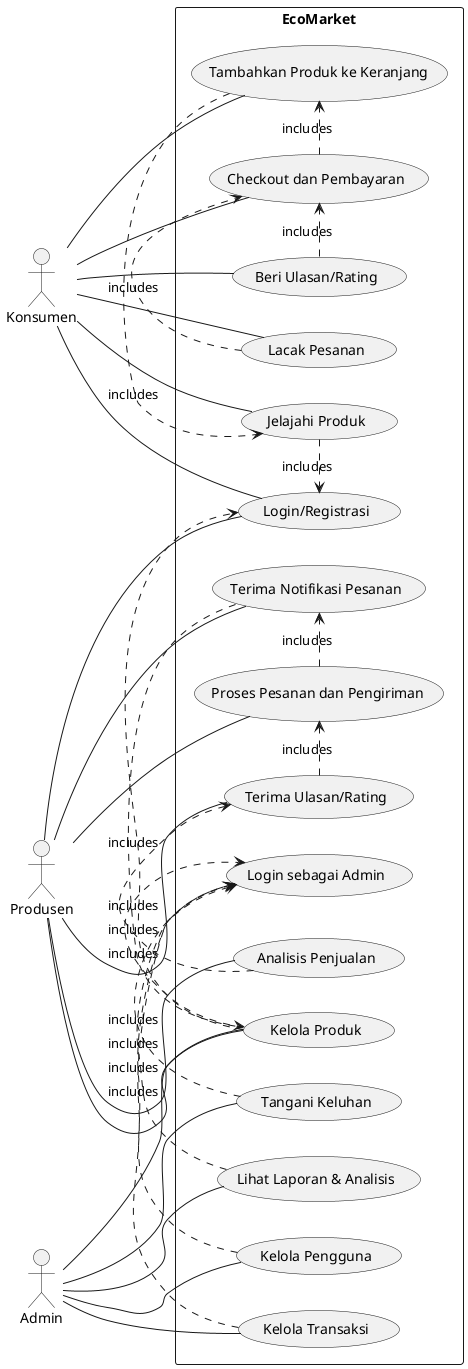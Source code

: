 @startuml
left to right direction

actor Konsumen
actor Produsen
actor Admin

rectangle "EcoMarket" {
  Konsumen -- (Login/Registrasi)
  Konsumen -- (Jelajahi Produk)
  Konsumen -- (Tambahkan Produk ke Keranjang)
  Konsumen -- (Checkout dan Pembayaran)
  Konsumen -- (Beri Ulasan/Rating)
  Konsumen -- (Lacak Pesanan)

  Produsen -- (Login/Registrasi)
  Produsen -- (Kelola Produk)
  Produsen -- (Terima Notifikasi Pesanan)
  Produsen -- (Proses Pesanan dan Pengiriman)
  Produsen -- (Terima Ulasan/Rating)
  Produsen -- (Analisis Penjualan)

  Admin -- (Kelola Pengguna)
  Admin -- (Kelola Produk)
  Admin -- (Kelola Transaksi)
  Admin -- (Tangani Keluhan)
  Admin -- (Lihat Laporan & Analisis)

  (Jelajahi Produk) .> (Login/Registrasi) : includes
  (Tambahkan Produk ke Keranjang) .> (Jelajahi Produk) : includes
  (Checkout dan Pembayaran) .> (Tambahkan Produk ke Keranjang) : includes
  (Beri Ulasan/Rating) .> (Checkout dan Pembayaran) : includes
  (Lacak Pesanan) .> (Checkout dan Pembayaran) : includes

  (Kelola Produk) .> (Login/Registrasi) : includes
  (Terima Notifikasi Pesanan) .> (Kelola Produk) : includes
  (Proses Pesanan dan Pengiriman) .> (Terima Notifikasi Pesanan) : includes
  (Terima Ulasan/Rating) .> (Proses Pesanan dan Pengiriman) : includes
  (Analisis Penjualan) .> (Terima Ulasan/Rating) : includes

  (Kelola Pengguna) .> (Login sebagai Admin) : includes
  (Kelola Produk) .> (Login sebagai Admin) : includes
  (Kelola Transaksi) .> (Login sebagai Admin) : includes
  (Tangani Keluhan) .> (Login sebagai Admin) : includes
  (Lihat Laporan & Analisis) .> (Login sebagai Admin) : includes
}

@enduml